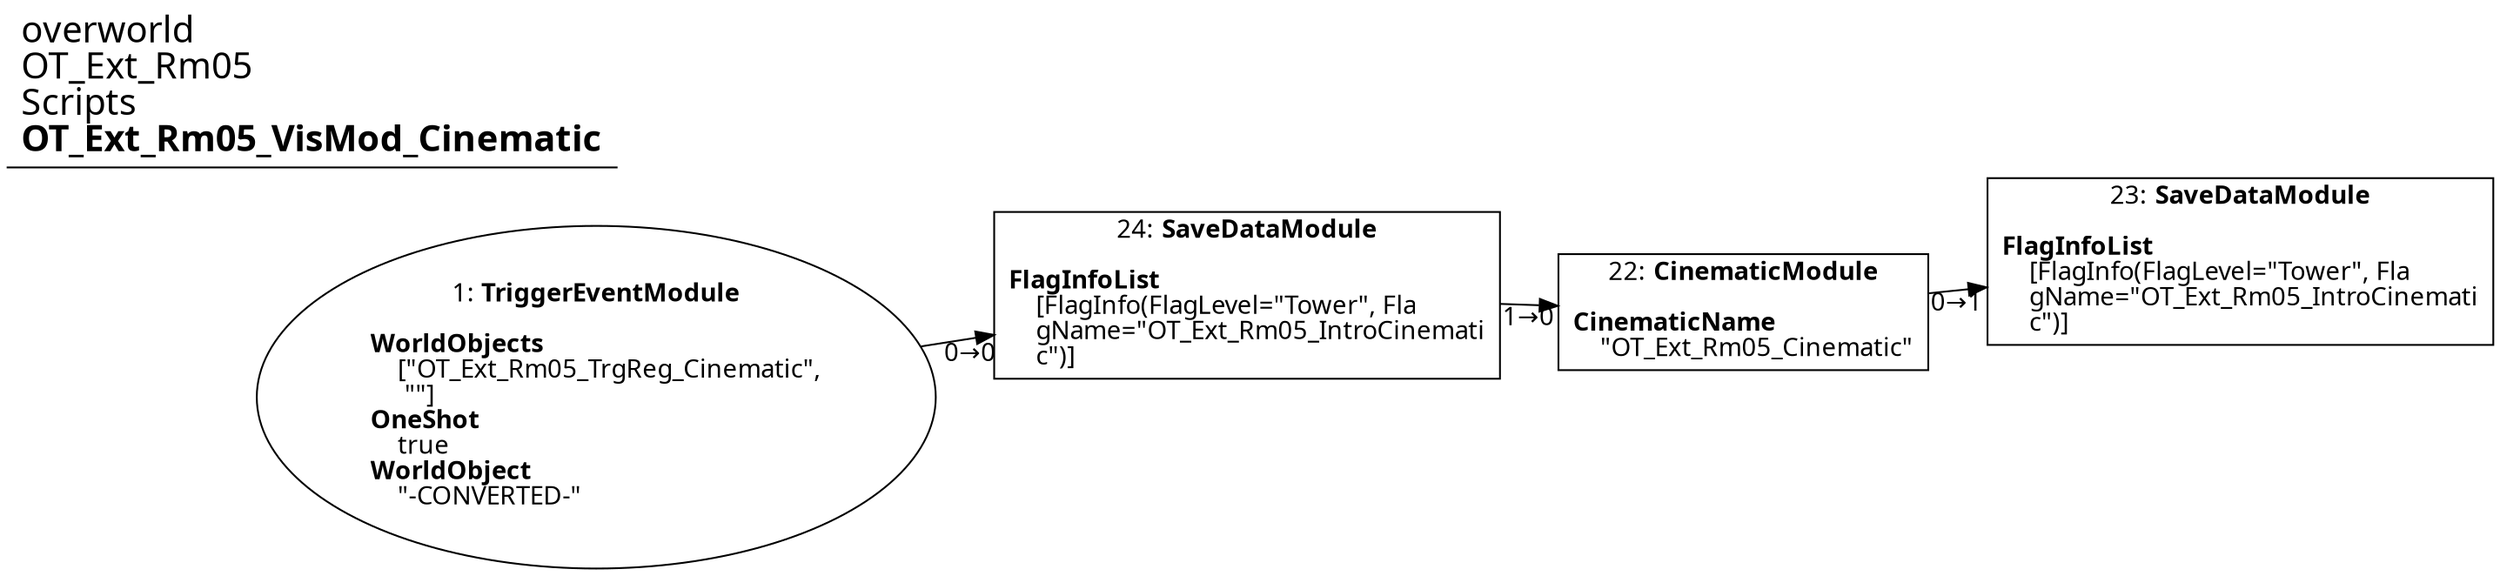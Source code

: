 digraph {
    layout = fdp;
    overlap = prism;
    sep = "+16";
    splines = spline;

    node [ shape = box ];

    graph [ fontname = "Segoe UI" ];
    node [ fontname = "Segoe UI" ];
    edge [ fontname = "Segoe UI" ];

    1 [ label = <1: <b>TriggerEventModule</b><br/><br/><b>WorldObjects</b><br align="left"/>    [&quot;OT_Ext_Rm05_TrgReg_Cinematic&quot;,<br align="left"/>     &quot;&quot;]<br align="left"/><b>OneShot</b><br align="left"/>    true<br align="left"/><b>WorldObject</b><br align="left"/>    &quot;-CONVERTED-&quot;<br align="left"/>> ];
    1 [ shape = oval ]
    1 [ pos = "0.012,-0.573!" ];
    1 -> 24 [ label = "0→0" ];

    22 [ label = <22: <b>CinematicModule</b><br/><br/><b>CinematicName</b><br align="left"/>    &quot;OT_Ext_Rm05_Cinematic&quot;<br align="left"/>> ];
    22 [ pos = "0.60400003,-0.596!" ];
    22 -> 23 [ label = "0→1" ];

    23 [ label = <23: <b>SaveDataModule</b><br/><br/><b>FlagInfoList</b><br align="left"/>    [FlagInfo(FlagLevel=&quot;Tower&quot;, Fla<br align="left"/>    gName=&quot;OT_Ext_Rm05_IntroCinemati<br align="left"/>    c&quot;)]<br align="left"/>> ];
    23 [ pos = "0.86500007,-0.574!" ];

    24 [ label = <24: <b>SaveDataModule</b><br/><br/><b>FlagInfoList</b><br align="left"/>    [FlagInfo(FlagLevel=&quot;Tower&quot;, Fla<br align="left"/>    gName=&quot;OT_Ext_Rm05_IntroCinemati<br align="left"/>    c&quot;)]<br align="left"/>> ];
    24 [ pos = "0.324,-0.573!" ];
    24 -> 22 [ label = "1→0" ];

    title [ pos = "0.011000001,-0.572!" ];
    title [ shape = underline ];
    title [ label = <<font point-size="20">overworld<br align="left"/>OT_Ext_Rm05<br align="left"/>Scripts<br align="left"/><b>OT_Ext_Rm05_VisMod_Cinematic</b><br align="left"/></font>> ];
}
